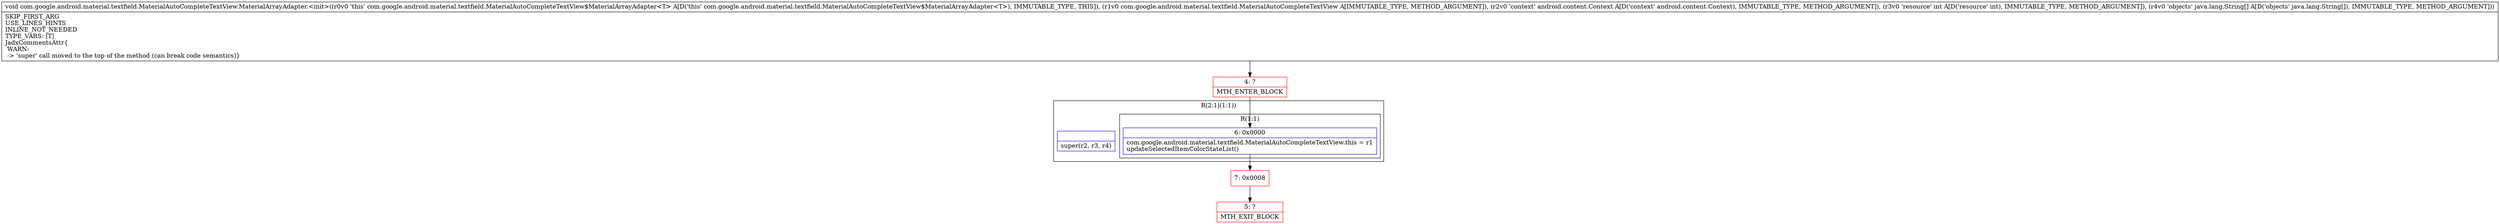 digraph "CFG forcom.google.android.material.textfield.MaterialAutoCompleteTextView.MaterialArrayAdapter.\<init\>(Lcom\/google\/android\/material\/textfield\/MaterialAutoCompleteTextView;Landroid\/content\/Context;I[Ljava\/lang\/String;)V" {
subgraph cluster_Region_1591189735 {
label = "R(2:1|(1:1))";
node [shape=record,color=blue];
Node_InsnContainer_164795892 [shape=record,label="{|super(r2, r3, r4)\l}"];
subgraph cluster_Region_1905309529 {
label = "R(1:1)";
node [shape=record,color=blue];
Node_6 [shape=record,label="{6\:\ 0x0000|com.google.android.material.textfield.MaterialAutoCompleteTextView.this = r1\lupdateSelectedItemColorStateList()\l}"];
}
}
Node_4 [shape=record,color=red,label="{4\:\ ?|MTH_ENTER_BLOCK\l}"];
Node_7 [shape=record,color=red,label="{7\:\ 0x0008}"];
Node_5 [shape=record,color=red,label="{5\:\ ?|MTH_EXIT_BLOCK\l}"];
MethodNode[shape=record,label="{void com.google.android.material.textfield.MaterialAutoCompleteTextView.MaterialArrayAdapter.\<init\>((r0v0 'this' com.google.android.material.textfield.MaterialAutoCompleteTextView$MaterialArrayAdapter\<T\> A[D('this' com.google.android.material.textfield.MaterialAutoCompleteTextView$MaterialArrayAdapter\<T\>), IMMUTABLE_TYPE, THIS]), (r1v0 com.google.android.material.textfield.MaterialAutoCompleteTextView A[IMMUTABLE_TYPE, METHOD_ARGUMENT]), (r2v0 'context' android.content.Context A[D('context' android.content.Context), IMMUTABLE_TYPE, METHOD_ARGUMENT]), (r3v0 'resource' int A[D('resource' int), IMMUTABLE_TYPE, METHOD_ARGUMENT]), (r4v0 'objects' java.lang.String[] A[D('objects' java.lang.String[]), IMMUTABLE_TYPE, METHOD_ARGUMENT]))  | SKIP_FIRST_ARG\lUSE_LINES_HINTS\lINLINE_NOT_NEEDED\lTYPE_VARS: [T]\lJadxCommentsAttr\{\l WARN: \l \-\> 'super' call moved to the top of the method (can break code semantics)\}\l}"];
MethodNode -> Node_4;Node_6 -> Node_7;
Node_4 -> Node_6;
Node_7 -> Node_5;
}

